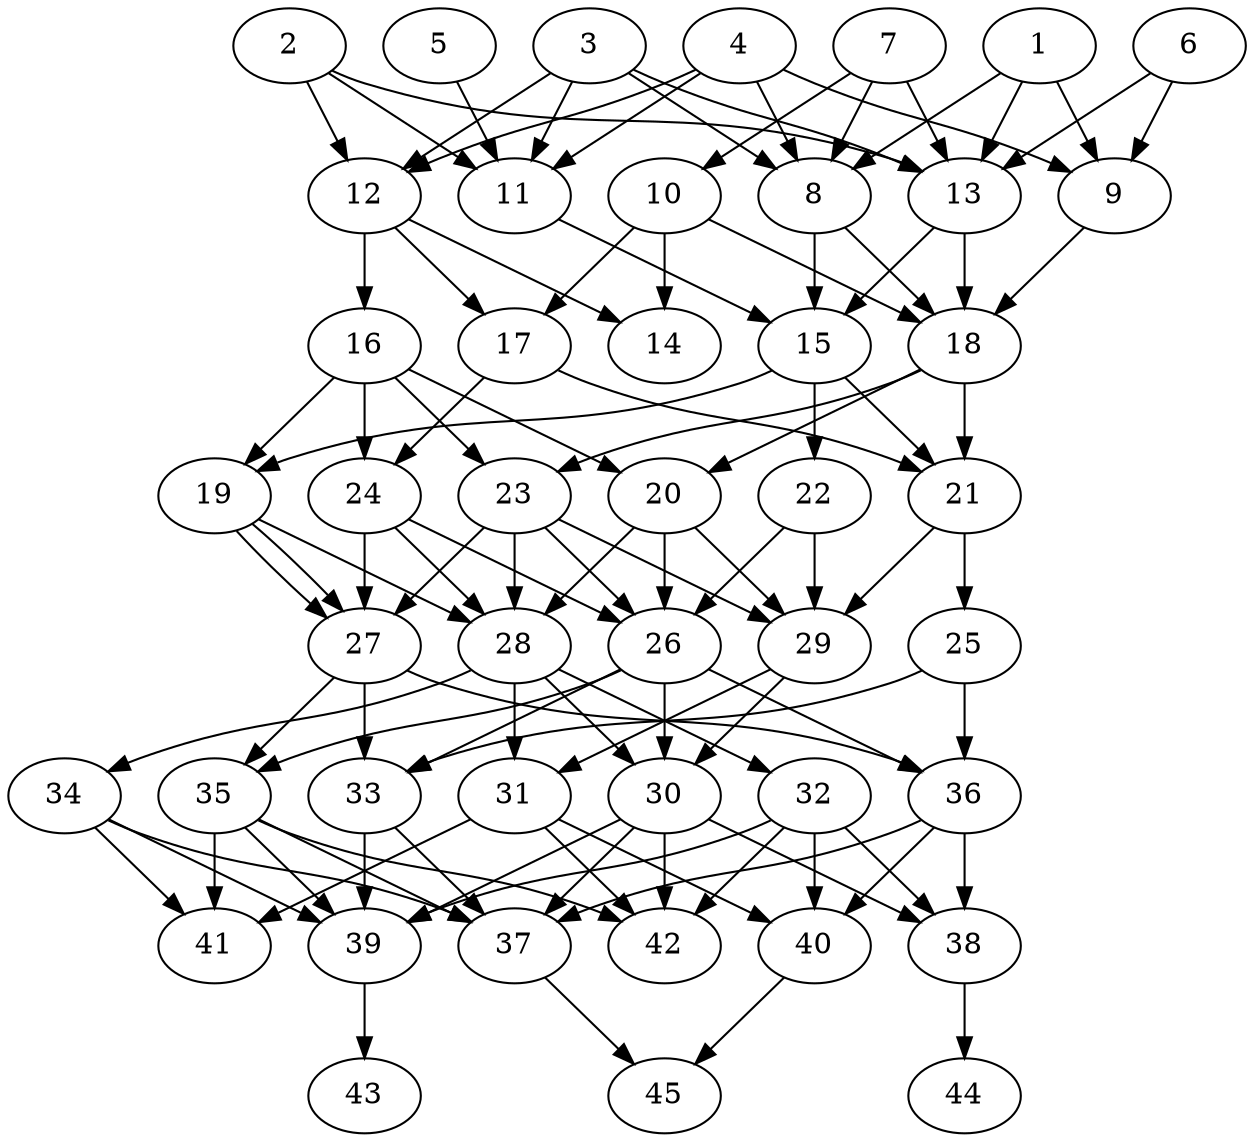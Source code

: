 // DAG automatically generated by daggen at Thu Oct  3 14:07:25 2019
// ./daggen --dot -n 45 --ccr 0.5 --fat 0.5 --regular 0.7 --density 0.6 --mindata 5242880 --maxdata 52428800 
digraph G {
  1 [size="73234432", alpha="0.04", expect_size="36617216"] 
  1 -> 8 [size ="36617216"]
  1 -> 9 [size ="36617216"]
  1 -> 13 [size ="36617216"]
  2 [size="95195136", alpha="0.10", expect_size="47597568"] 
  2 -> 11 [size ="47597568"]
  2 -> 12 [size ="47597568"]
  2 -> 13 [size ="47597568"]
  3 [size="21456896", alpha="0.04", expect_size="10728448"] 
  3 -> 8 [size ="10728448"]
  3 -> 11 [size ="10728448"]
  3 -> 12 [size ="10728448"]
  3 -> 13 [size ="10728448"]
  4 [size="51255296", alpha="0.17", expect_size="25627648"] 
  4 -> 8 [size ="25627648"]
  4 -> 9 [size ="25627648"]
  4 -> 11 [size ="25627648"]
  4 -> 12 [size ="25627648"]
  5 [size="69136384", alpha="0.06", expect_size="34568192"] 
  5 -> 11 [size ="34568192"]
  6 [size="94259200", alpha="0.08", expect_size="47129600"] 
  6 -> 9 [size ="47129600"]
  6 -> 13 [size ="47129600"]
  7 [size="28557312", alpha="0.10", expect_size="14278656"] 
  7 -> 8 [size ="14278656"]
  7 -> 10 [size ="14278656"]
  7 -> 13 [size ="14278656"]
  8 [size="72765440", alpha="0.09", expect_size="36382720"] 
  8 -> 15 [size ="36382720"]
  8 -> 18 [size ="36382720"]
  9 [size="46178304", alpha="0.19", expect_size="23089152"] 
  9 -> 18 [size ="23089152"]
  10 [size="78974976", alpha="0.14", expect_size="39487488"] 
  10 -> 14 [size ="39487488"]
  10 -> 17 [size ="39487488"]
  10 -> 18 [size ="39487488"]
  11 [size="29351936", alpha="0.19", expect_size="14675968"] 
  11 -> 15 [size ="14675968"]
  12 [size="48470016", alpha="0.08", expect_size="24235008"] 
  12 -> 14 [size ="24235008"]
  12 -> 16 [size ="24235008"]
  12 -> 17 [size ="24235008"]
  13 [size="95807488", alpha="0.17", expect_size="47903744"] 
  13 -> 15 [size ="47903744"]
  13 -> 18 [size ="47903744"]
  14 [size="18640896", alpha="0.07", expect_size="9320448"] 
  15 [size="96731136", alpha="0.11", expect_size="48365568"] 
  15 -> 19 [size ="48365568"]
  15 -> 21 [size ="48365568"]
  15 -> 22 [size ="48365568"]
  16 [size="32696320", alpha="0.06", expect_size="16348160"] 
  16 -> 19 [size ="16348160"]
  16 -> 20 [size ="16348160"]
  16 -> 23 [size ="16348160"]
  16 -> 24 [size ="16348160"]
  17 [size="71299072", alpha="0.10", expect_size="35649536"] 
  17 -> 21 [size ="35649536"]
  17 -> 24 [size ="35649536"]
  18 [size="25569280", alpha="0.09", expect_size="12784640"] 
  18 -> 20 [size ="12784640"]
  18 -> 21 [size ="12784640"]
  18 -> 23 [size ="12784640"]
  19 [size="68192256", alpha="0.16", expect_size="34096128"] 
  19 -> 27 [size ="34096128"]
  19 -> 27 [size ="34096128"]
  19 -> 28 [size ="34096128"]
  20 [size="63905792", alpha="0.01", expect_size="31952896"] 
  20 -> 26 [size ="31952896"]
  20 -> 28 [size ="31952896"]
  20 -> 29 [size ="31952896"]
  21 [size="34097152", alpha="0.00", expect_size="17048576"] 
  21 -> 25 [size ="17048576"]
  21 -> 29 [size ="17048576"]
  22 [size="30140416", alpha="0.17", expect_size="15070208"] 
  22 -> 26 [size ="15070208"]
  22 -> 29 [size ="15070208"]
  23 [size="68771840", alpha="0.16", expect_size="34385920"] 
  23 -> 26 [size ="34385920"]
  23 -> 27 [size ="34385920"]
  23 -> 28 [size ="34385920"]
  23 -> 29 [size ="34385920"]
  24 [size="52465664", alpha="0.04", expect_size="26232832"] 
  24 -> 26 [size ="26232832"]
  24 -> 27 [size ="26232832"]
  24 -> 28 [size ="26232832"]
  25 [size="85825536", alpha="0.04", expect_size="42912768"] 
  25 -> 33 [size ="42912768"]
  25 -> 36 [size ="42912768"]
  26 [size="42942464", alpha="0.02", expect_size="21471232"] 
  26 -> 30 [size ="21471232"]
  26 -> 33 [size ="21471232"]
  26 -> 35 [size ="21471232"]
  26 -> 36 [size ="21471232"]
  27 [size="70625280", alpha="0.03", expect_size="35312640"] 
  27 -> 33 [size ="35312640"]
  27 -> 35 [size ="35312640"]
  27 -> 36 [size ="35312640"]
  28 [size="21493760", alpha="0.18", expect_size="10746880"] 
  28 -> 30 [size ="10746880"]
  28 -> 31 [size ="10746880"]
  28 -> 32 [size ="10746880"]
  28 -> 34 [size ="10746880"]
  29 [size="65378304", alpha="0.01", expect_size="32689152"] 
  29 -> 30 [size ="32689152"]
  29 -> 31 [size ="32689152"]
  30 [size="45563904", alpha="0.18", expect_size="22781952"] 
  30 -> 37 [size ="22781952"]
  30 -> 38 [size ="22781952"]
  30 -> 39 [size ="22781952"]
  30 -> 42 [size ="22781952"]
  31 [size="51574784", alpha="0.19", expect_size="25787392"] 
  31 -> 40 [size ="25787392"]
  31 -> 41 [size ="25787392"]
  31 -> 42 [size ="25787392"]
  32 [size="51789824", alpha="0.08", expect_size="25894912"] 
  32 -> 38 [size ="25894912"]
  32 -> 39 [size ="25894912"]
  32 -> 40 [size ="25894912"]
  32 -> 42 [size ="25894912"]
  33 [size="36546560", alpha="0.15", expect_size="18273280"] 
  33 -> 37 [size ="18273280"]
  33 -> 39 [size ="18273280"]
  34 [size="16818176", alpha="0.04", expect_size="8409088"] 
  34 -> 37 [size ="8409088"]
  34 -> 39 [size ="8409088"]
  34 -> 41 [size ="8409088"]
  35 [size="33372160", alpha="0.11", expect_size="16686080"] 
  35 -> 37 [size ="16686080"]
  35 -> 39 [size ="16686080"]
  35 -> 41 [size ="16686080"]
  35 -> 42 [size ="16686080"]
  36 [size="50487296", alpha="0.02", expect_size="25243648"] 
  36 -> 37 [size ="25243648"]
  36 -> 38 [size ="25243648"]
  36 -> 40 [size ="25243648"]
  37 [size="57569280", alpha="0.07", expect_size="28784640"] 
  37 -> 45 [size ="28784640"]
  38 [size="72685568", alpha="0.15", expect_size="36342784"] 
  38 -> 44 [size ="36342784"]
  39 [size="63748096", alpha="0.15", expect_size="31874048"] 
  39 -> 43 [size ="31874048"]
  40 [size="66449408", alpha="0.07", expect_size="33224704"] 
  40 -> 45 [size ="33224704"]
  41 [size="54908928", alpha="0.03", expect_size="27454464"] 
  42 [size="47992832", alpha="0.04", expect_size="23996416"] 
  43 [size="83687424", alpha="0.17", expect_size="41843712"] 
  44 [size="58570752", alpha="0.19", expect_size="29285376"] 
  45 [size="75171840", alpha="0.17", expect_size="37585920"] 
}
